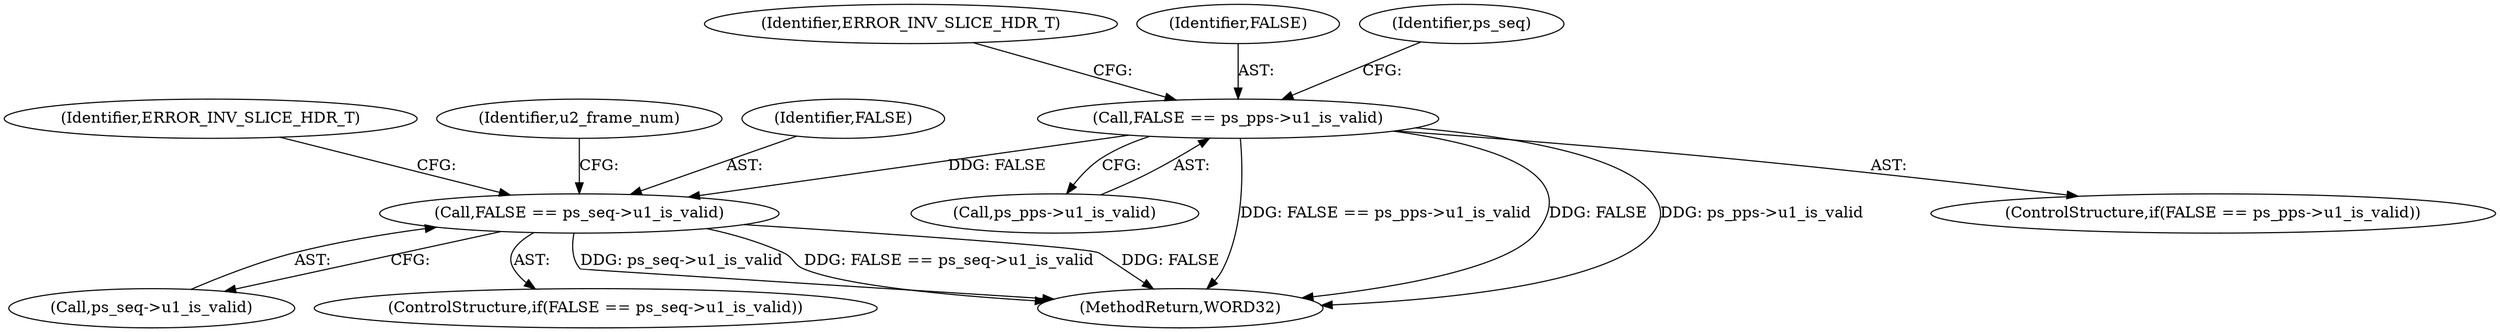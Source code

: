 digraph "0_Android_8b5fd8f24eba5dd19ab2f80ea11a9125aa882ae2@pointer" {
"1000456" [label="(Call,FALSE == ps_seq->u1_is_valid)"];
"1000437" [label="(Call,FALSE == ps_pps->u1_is_valid)"];
"1000464" [label="(Identifier,u2_frame_num)"];
"1002544" [label="(MethodReturn,WORD32)"];
"1000436" [label="(ControlStructure,if(FALSE == ps_pps->u1_is_valid))"];
"1000458" [label="(Call,ps_seq->u1_is_valid)"];
"1000439" [label="(Call,ps_pps->u1_is_valid)"];
"1000455" [label="(ControlStructure,if(FALSE == ps_seq->u1_is_valid))"];
"1000444" [label="(Identifier,ERROR_INV_SLICE_HDR_T)"];
"1000457" [label="(Identifier,FALSE)"];
"1000438" [label="(Identifier,FALSE)"];
"1000462" [label="(Identifier,ERROR_INV_SLICE_HDR_T)"];
"1000456" [label="(Call,FALSE == ps_seq->u1_is_valid)"];
"1000437" [label="(Call,FALSE == ps_pps->u1_is_valid)"];
"1000446" [label="(Identifier,ps_seq)"];
"1000456" -> "1000455"  [label="AST: "];
"1000456" -> "1000458"  [label="CFG: "];
"1000457" -> "1000456"  [label="AST: "];
"1000458" -> "1000456"  [label="AST: "];
"1000462" -> "1000456"  [label="CFG: "];
"1000464" -> "1000456"  [label="CFG: "];
"1000456" -> "1002544"  [label="DDG: FALSE"];
"1000456" -> "1002544"  [label="DDG: ps_seq->u1_is_valid"];
"1000456" -> "1002544"  [label="DDG: FALSE == ps_seq->u1_is_valid"];
"1000437" -> "1000456"  [label="DDG: FALSE"];
"1000437" -> "1000436"  [label="AST: "];
"1000437" -> "1000439"  [label="CFG: "];
"1000438" -> "1000437"  [label="AST: "];
"1000439" -> "1000437"  [label="AST: "];
"1000444" -> "1000437"  [label="CFG: "];
"1000446" -> "1000437"  [label="CFG: "];
"1000437" -> "1002544"  [label="DDG: FALSE == ps_pps->u1_is_valid"];
"1000437" -> "1002544"  [label="DDG: FALSE"];
"1000437" -> "1002544"  [label="DDG: ps_pps->u1_is_valid"];
}
